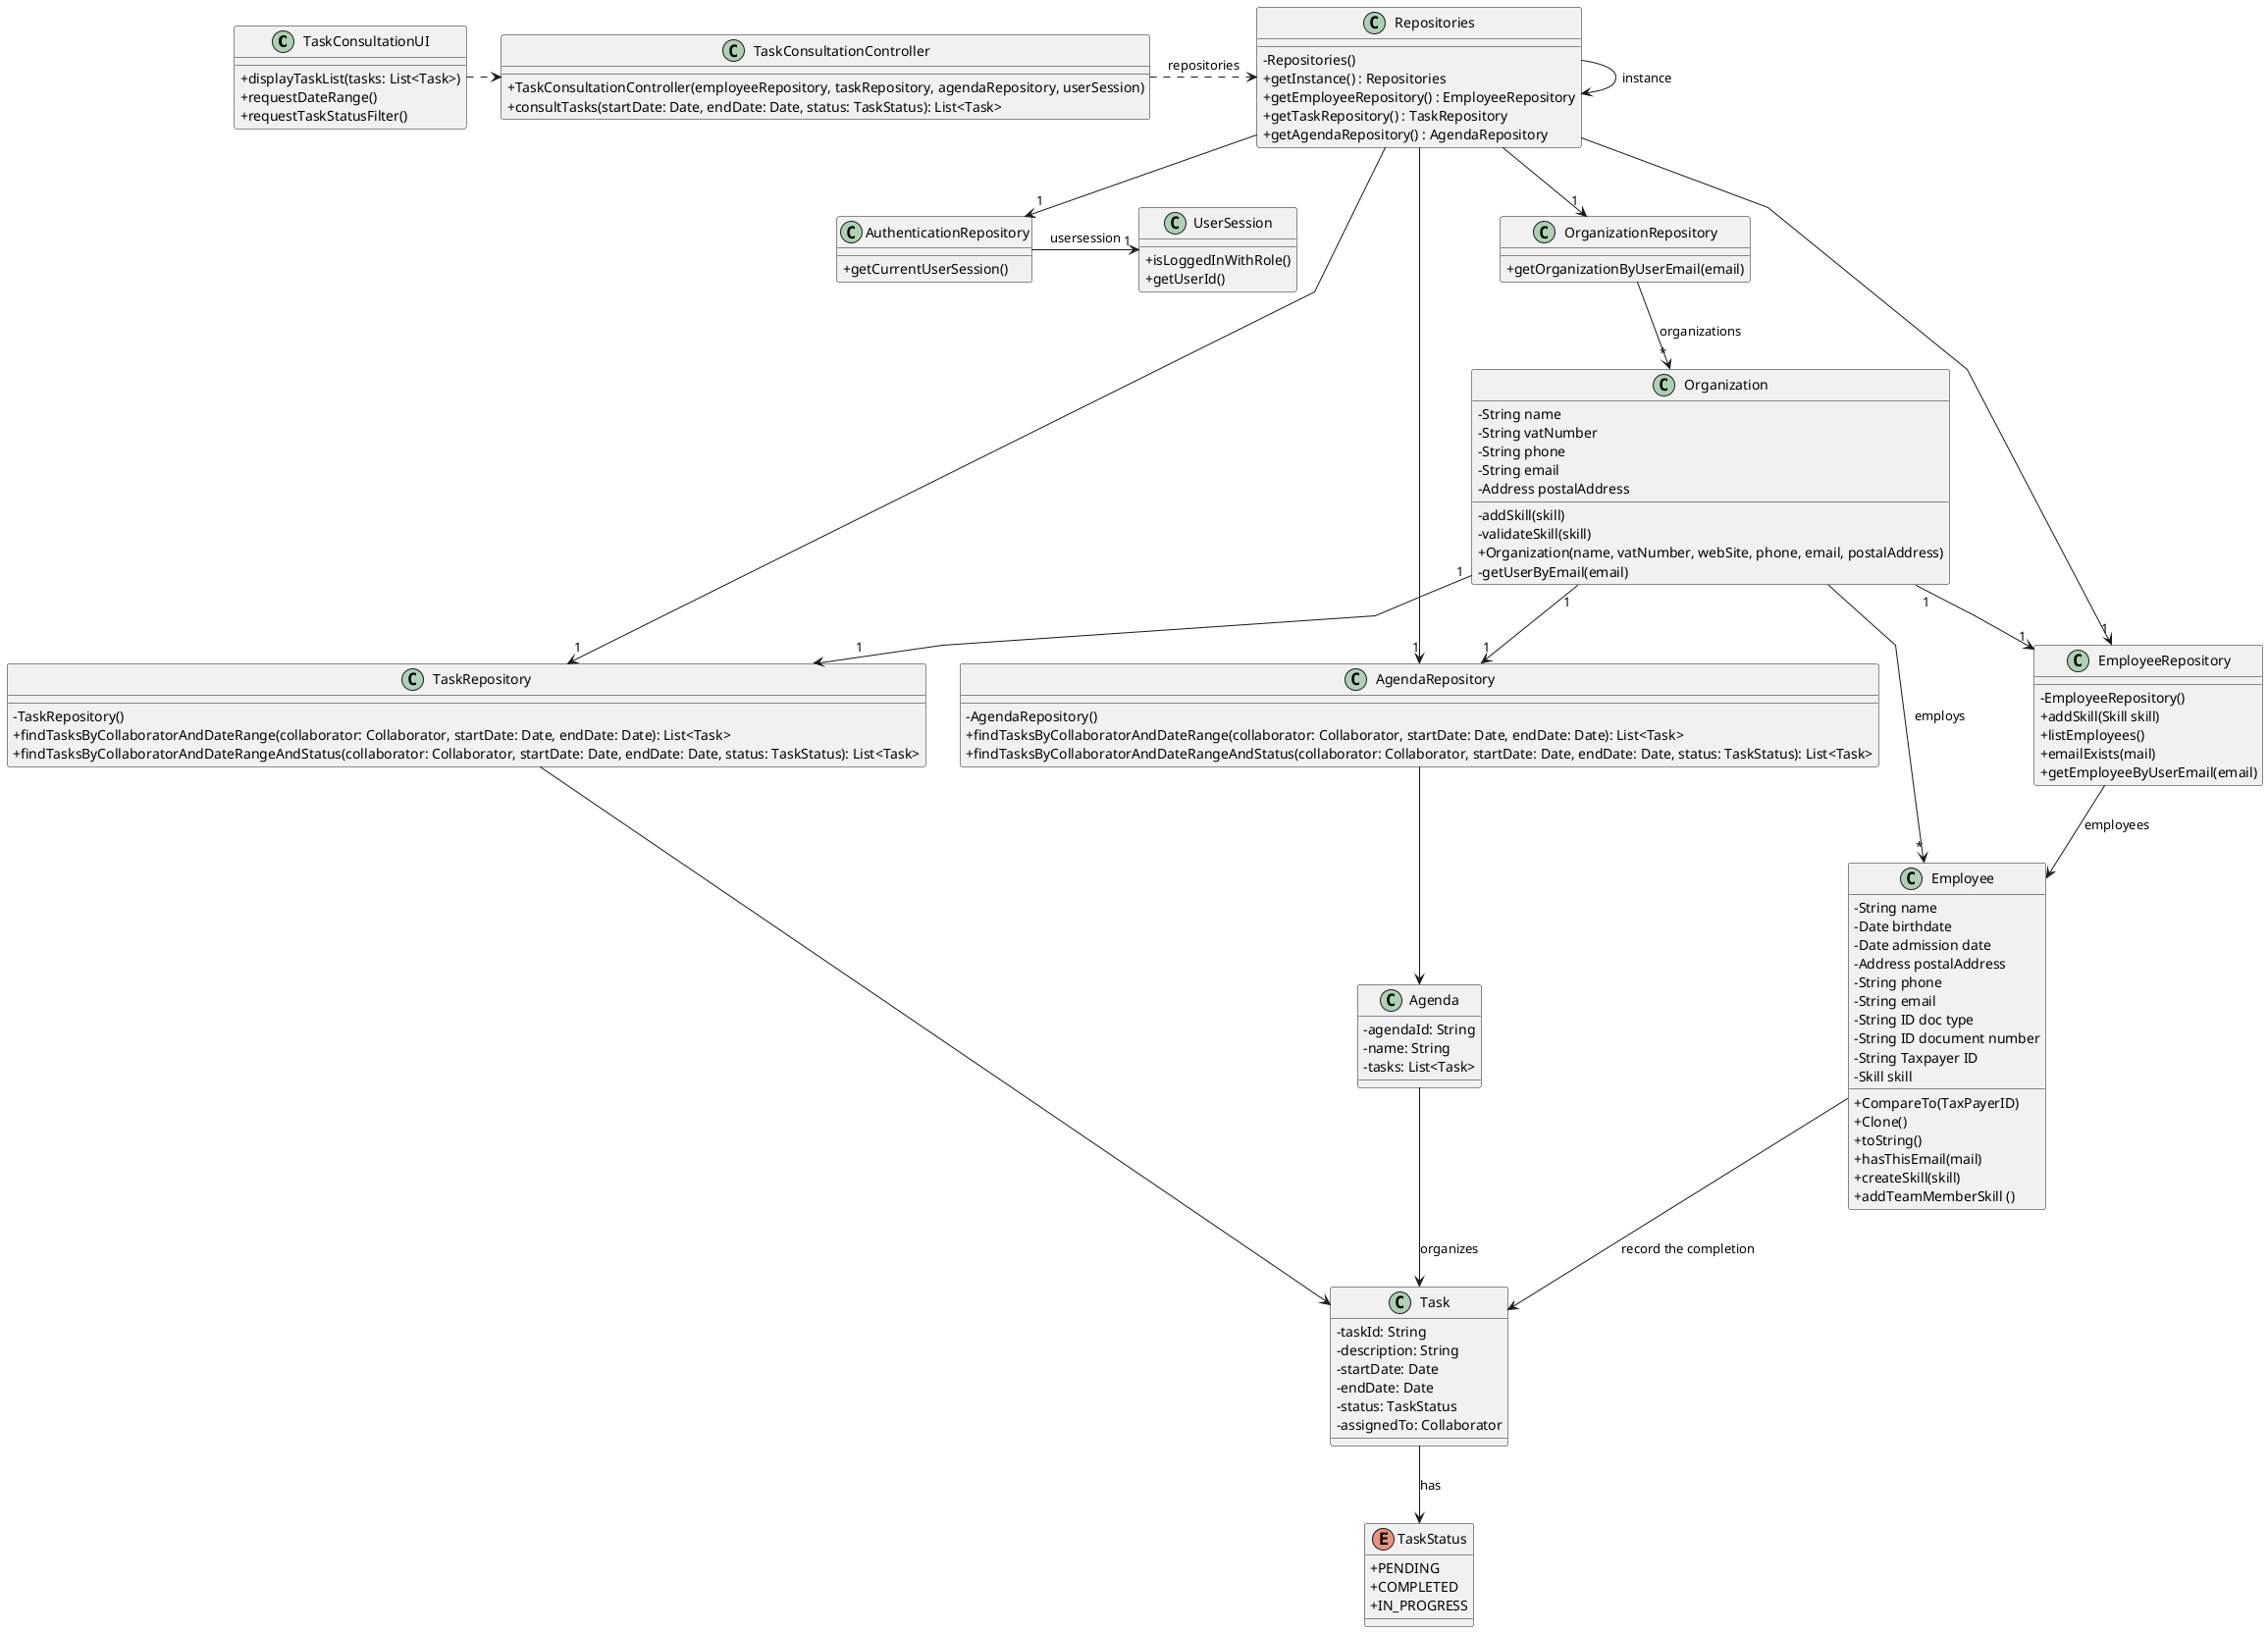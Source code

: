 @startuml
'skinparam monochrome true
skinparam packageStyle rectangle
skinparam shadowing false
skinparam linetype polyline
'skinparam linetype orto

skinparam classAttributeIconSize 0

'left to right direction


class TaskConsultationUI {
    + displayTaskList(tasks: List<Task>)
    + requestDateRange()
    + requestTaskStatusFilter()
}

class TaskConsultationController {
    + TaskConsultationController(employeeRepository, taskRepository, agendaRepository, userSession)
    + consultTasks(startDate: Date, endDate: Date, status: TaskStatus): List<Task>
}

class Repositories {
    - Repositories()
    + getInstance() : Repositories
    + getEmployeeRepository() : EmployeeRepository
    + getTaskRepository() : TaskRepository
    + getAgendaRepository() : AgendaRepository
}

class OrganizationRepository {
    + getOrganizationByUserEmail(email)
}

class Organization {
    - String name
    - String vatNumber
    - String phone
    - String email
    - Address postalAddress
    - addSkill(skill)
    - validateSkill(skill)
    + Organization(name, vatNumber, webSite, phone, email, postalAddress)
    - getUserByEmail(email)
}

class AuthenticationRepository {
    + getCurrentUserSession()
}

class UserSession {
    + isLoggedInWithRole()
    + getUserId()
}

class EmployeeRepository {
    - EmployeeRepository()
    + addSkill(Skill skill)
    + listEmployees()
    + emailExists(mail)
    + getEmployeeByUserEmail(email)
}

class Employee {
    - String name
    - Date birthdate
    - Date admission date
    - Address postalAddress
    - String phone
    - String email
    - String ID doc type
    - String ID document number
    - String Taxpayer ID
    - Skill skill
    + CompareTo(TaxPayerID)
    + Clone()
    + toString()
    + hasThisEmail(mail)
    + createSkill(skill)
    + addTeamMemberSkill ()
}


class TaskRepository {
    - TaskRepository()
    + findTasksByCollaboratorAndDateRange(collaborator: Collaborator, startDate: Date, endDate: Date): List<Task>
    + findTasksByCollaboratorAndDateRangeAndStatus(collaborator: Collaborator, startDate: Date, endDate: Date, status: TaskStatus): List<Task>
}

class Task {
    - taskId: String
    - description: String
    - startDate: Date
    - endDate: Date
    - status: TaskStatus
    - assignedTo: Collaborator
}

enum TaskStatus {
    + PENDING
    + COMPLETED
    + IN_PROGRESS
}

class AgendaRepository {
    - AgendaRepository()
    + findTasksByCollaboratorAndDateRange(collaborator: Collaborator, startDate: Date, endDate: Date): List<Task>
    + findTasksByCollaboratorAndDateRangeAndStatus(collaborator: Collaborator, startDate: Date, endDate: Date, status: TaskStatus): List<Task>
}

class Agenda {
    - agendaId: String
    - name: String
    - tasks: List<Task>
}



Repositories -> Repositories : instance
TaskConsultationUI .> TaskConsultationController
Repositories --> "1" OrganizationRepository
OrganizationRepository --> "*" Organization : organizations
Organization "1" --> "1" EmployeeRepository
Organization  --> "*" Employee : employs
Organization "1" --> "1" TaskRepository
Organization "1" --> "1" AgendaRepository
TaskConsultationController .> Repositories : repositories
Repositories --> "1" AuthenticationRepository
Repositories --> "1" EmployeeRepository
Repositories --> "1" TaskRepository
Repositories --> "1" AgendaRepository
AuthenticationRepository -> "1" UserSession : usersession
EmployeeRepository --> Employee : employees
TaskRepository --> Task
Task --> TaskStatus : has
AgendaRepository --> Agenda
Agenda --> Task : organizes
Employee --> Task : record the completion

@enduml